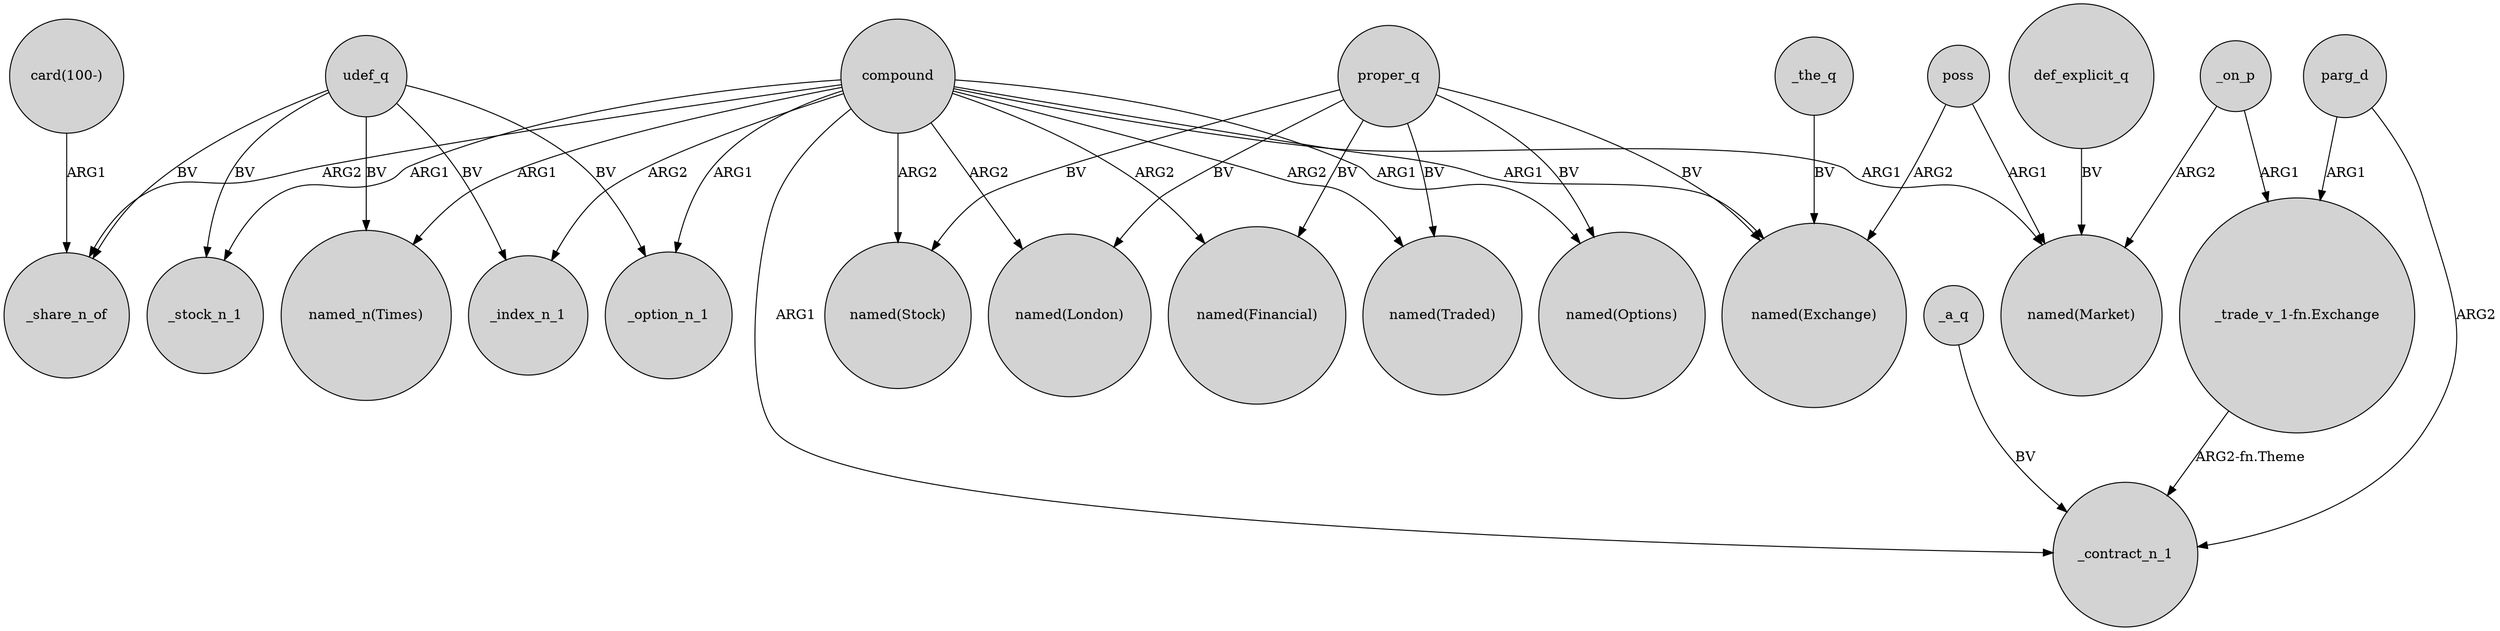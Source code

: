 digraph {
	node [shape=circle style=filled]
	compound -> _index_n_1 [label=ARG2]
	udef_q -> _option_n_1 [label=BV]
	parg_d -> "_trade_v_1-fn.Exchange" [label=ARG1]
	compound -> "named(Financial)" [label=ARG2]
	proper_q -> "named(Stock)" [label=BV]
	_the_q -> "named(Exchange)" [label=BV]
	compound -> _stock_n_1 [label=ARG1]
	proper_q -> "named(Exchange)" [label=BV]
	compound -> _option_n_1 [label=ARG1]
	compound -> _contract_n_1 [label=ARG1]
	_a_q -> _contract_n_1 [label=BV]
	compound -> _share_n_of [label=ARG2]
	udef_q -> _index_n_1 [label=BV]
	_on_p -> "_trade_v_1-fn.Exchange" [label=ARG1]
	_on_p -> "named(Market)" [label=ARG2]
	proper_q -> "named(Financial)" [label=BV]
	udef_q -> _stock_n_1 [label=BV]
	udef_q -> "named_n(Times)" [label=BV]
	parg_d -> _contract_n_1 [label=ARG2]
	compound -> "named(Exchange)" [label=ARG1]
	compound -> "named(Traded)" [label=ARG2]
	compound -> "named_n(Times)" [label=ARG1]
	compound -> "named(London)" [label=ARG2]
	proper_q -> "named(Traded)" [label=BV]
	udef_q -> _share_n_of [label=BV]
	proper_q -> "named(London)" [label=BV]
	compound -> "named(Options)" [label=ARG1]
	def_explicit_q -> "named(Market)" [label=BV]
	poss -> "named(Exchange)" [label=ARG2]
	"card(100-)" -> _share_n_of [label=ARG1]
	compound -> "named(Market)" [label=ARG1]
	"_trade_v_1-fn.Exchange" -> _contract_n_1 [label="ARG2-fn.Theme"]
	proper_q -> "named(Options)" [label=BV]
	compound -> "named(Stock)" [label=ARG2]
	poss -> "named(Market)" [label=ARG1]
}
